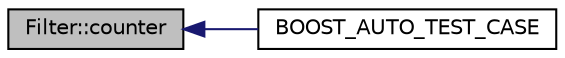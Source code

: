 digraph "Filter::counter"
{
  edge [fontname="Helvetica",fontsize="10",labelfontname="Helvetica",labelfontsize="10"];
  node [fontname="Helvetica",fontsize="10",shape=record];
  rankdir="LR";
  Node5 [label="Filter::counter",height=0.2,width=0.4,color="black", fillcolor="grey75", style="filled", fontcolor="black"];
  Node5 -> Node6 [dir="back",color="midnightblue",fontsize="10",style="solid"];
  Node6 [label="BOOST_AUTO_TEST_CASE",height=0.2,width=0.4,color="black", fillcolor="white", style="filled",URL="$test_8cpp.html#a3432103e51417853b2b5359f2df753f1"];
}
